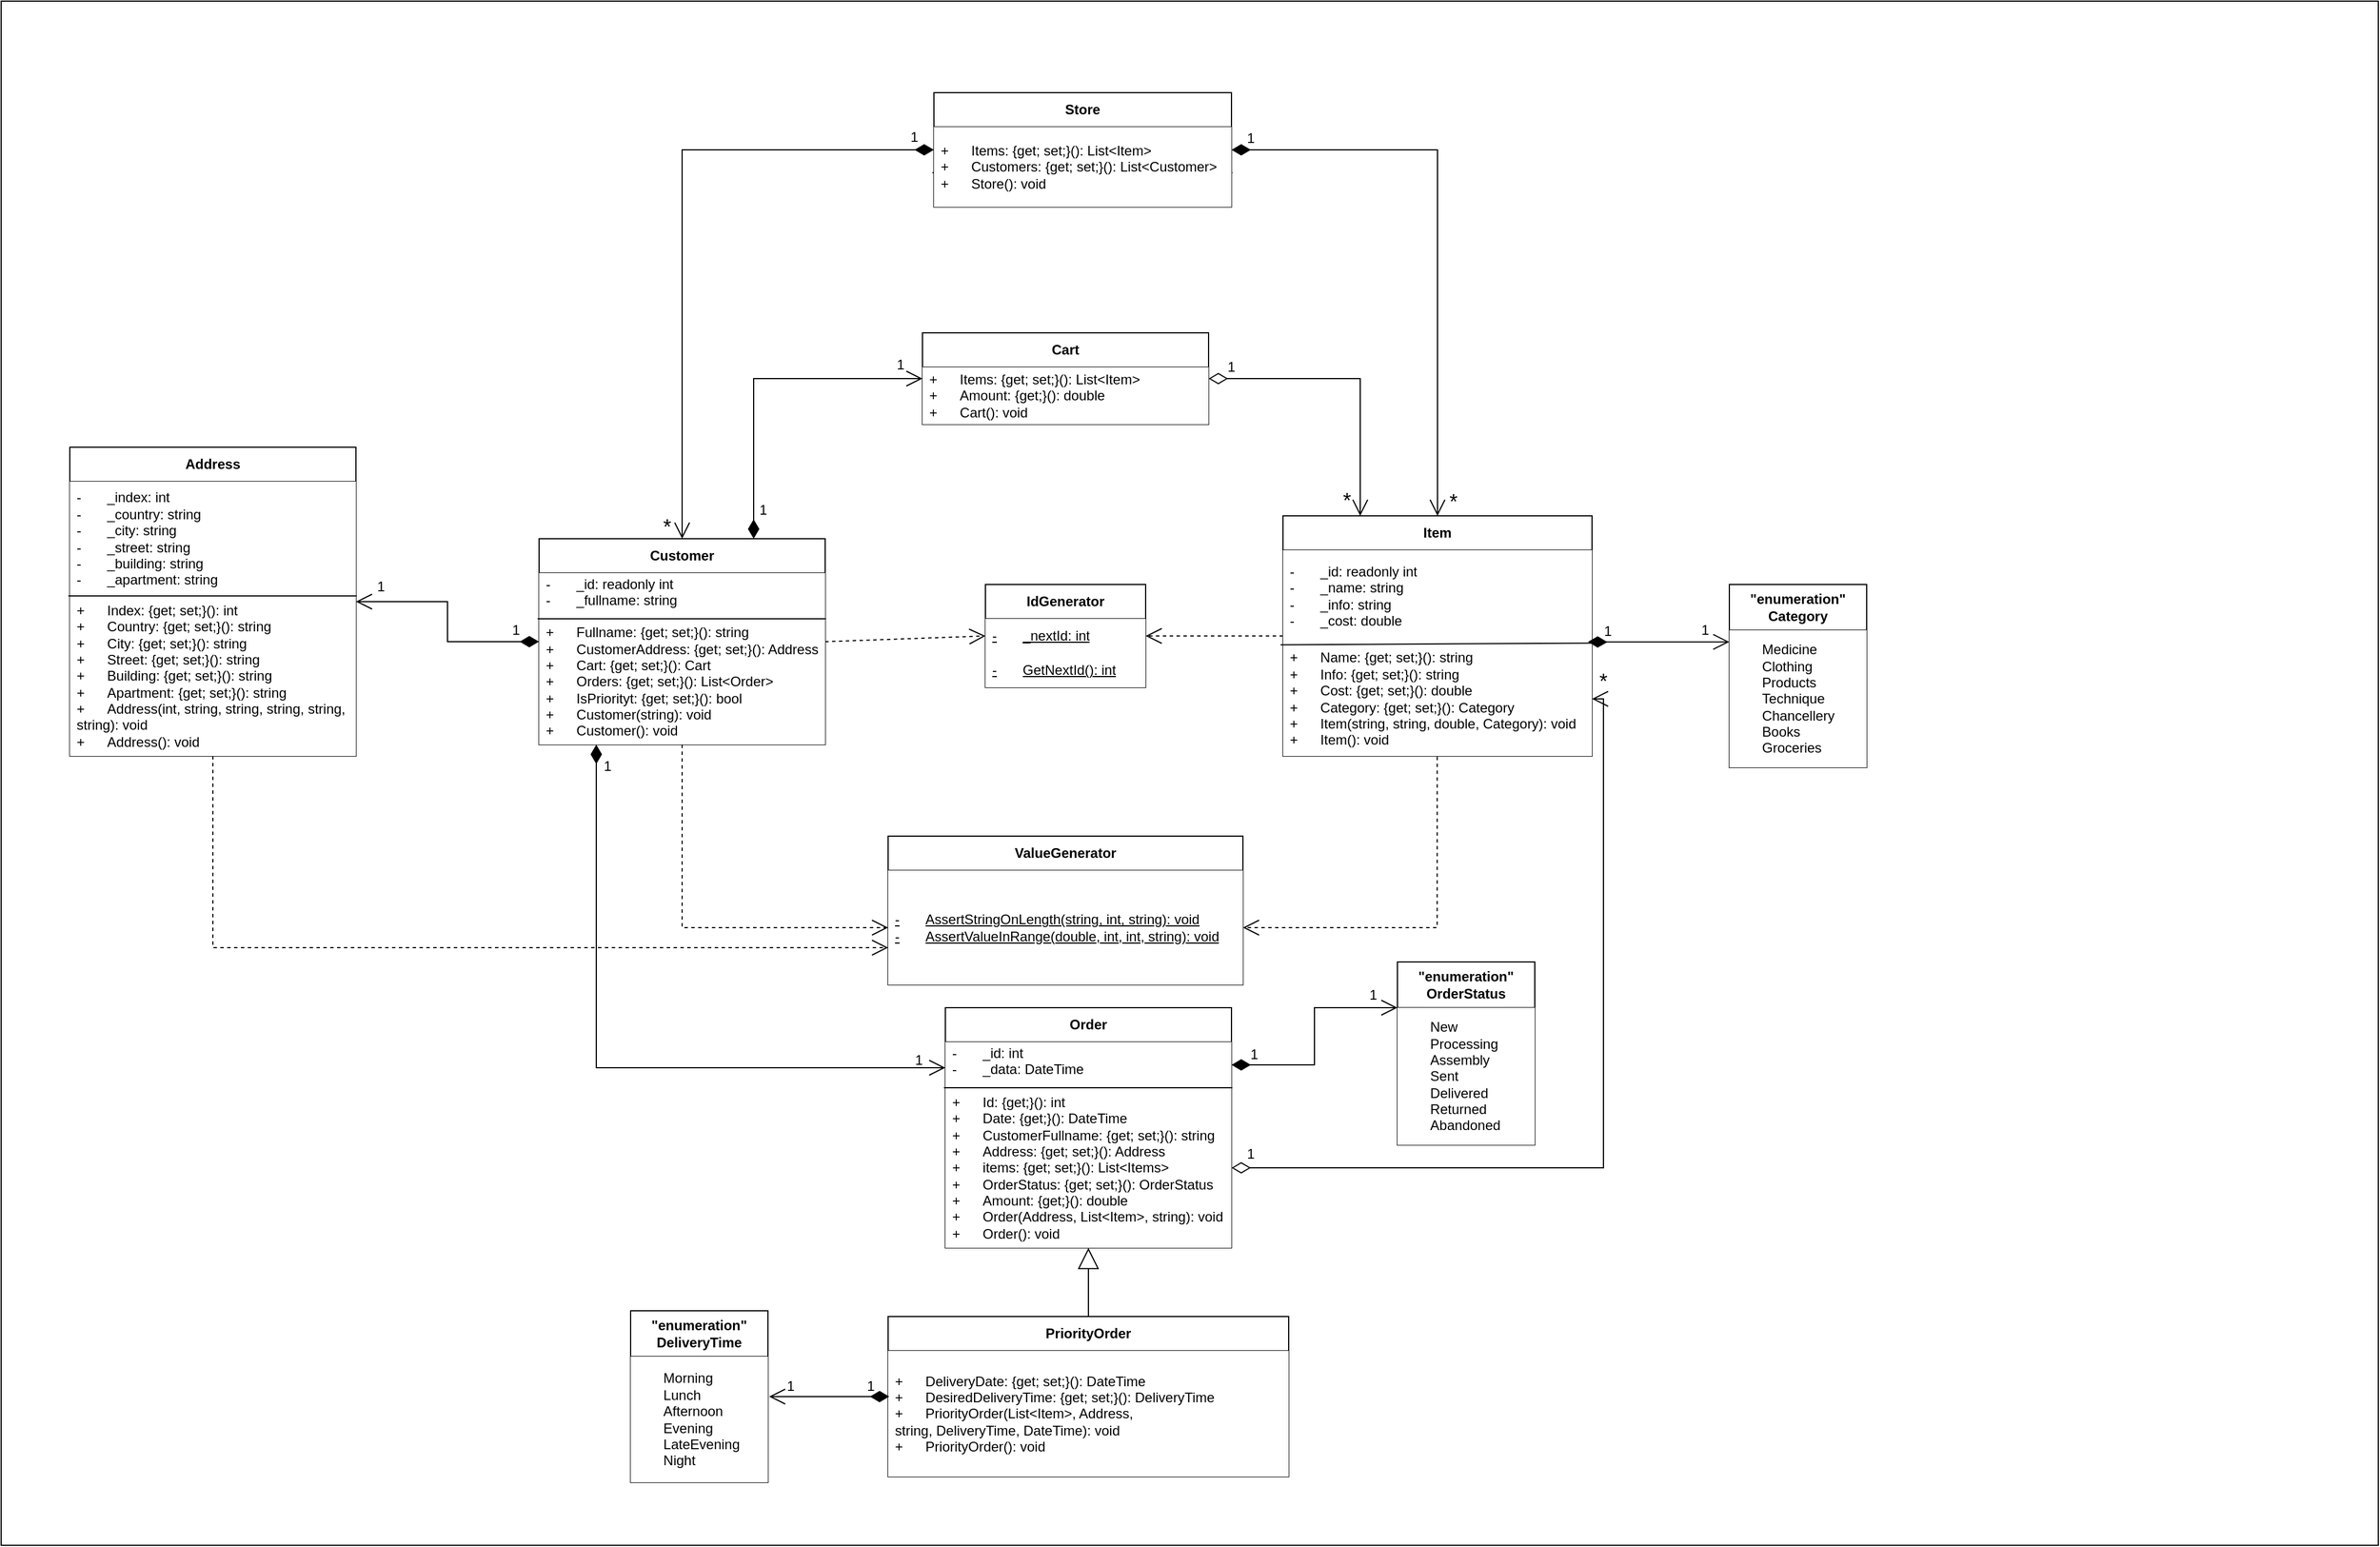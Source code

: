 <mxfile version="24.7.17">
  <diagram name="Страница — 1" id="o-_t8pJsE90R7URq08UV">
    <mxGraphModel dx="2117" dy="1699" grid="1" gridSize="10" guides="1" tooltips="1" connect="1" arrows="1" fold="1" page="1" pageScale="1" pageWidth="827" pageHeight="1169" math="0" shadow="0">
      <root>
        <mxCell id="0" />
        <mxCell id="1" parent="0" />
        <mxCell id="6YOJ4kojDpQFRinvcUPD-1" value="" style="rounded=0;whiteSpace=wrap;html=1;" parent="1" vertex="1">
          <mxGeometry x="-570" y="-330" width="2077" height="1350" as="geometry" />
        </mxCell>
        <mxCell id="3oPCn-MdB-oyABH3MXz9-6" value="&lt;span style=&quot;font-weight: 700;&quot;&gt;Item&lt;/span&gt;" style="swimlane;fontStyle=0;childLayout=stackLayout;horizontal=1;startSize=30;horizontalStack=0;resizeParent=1;resizeParentMax=0;resizeLast=0;collapsible=1;marginBottom=0;whiteSpace=wrap;html=1;" parent="1" vertex="1">
          <mxGeometry x="550" y="120" width="270" height="210" as="geometry">
            <mxRectangle x="510" y="190" width="70" height="30" as="alternateBounds" />
          </mxGeometry>
        </mxCell>
        <mxCell id="3oPCn-MdB-oyABH3MXz9-7" value="-&lt;span style=&quot;white-space: pre;&quot;&gt;&#x9;&lt;/span&gt;_id: readonly int&lt;div&gt;-&lt;span style=&quot;white-space: pre;&quot;&gt;&#x9;&lt;/span&gt;_name: string&lt;/div&gt;&lt;div&gt;-&lt;span style=&quot;white-space: pre;&quot;&gt;&#x9;&lt;/span&gt;_info: string&lt;/div&gt;&lt;div&gt;-&lt;span style=&quot;white-space: pre;&quot;&gt;&#x9;&lt;/span&gt;_cost: double&lt;/div&gt;" style="text;strokeColor=none;fillColor=#FFFFFF;align=left;verticalAlign=middle;spacingLeft=4;spacingRight=4;overflow=hidden;points=[[0,0.5],[1,0.5]];portConstraint=eastwest;rotatable=0;whiteSpace=wrap;html=1;" parent="3oPCn-MdB-oyABH3MXz9-6" vertex="1">
          <mxGeometry y="30" width="270" height="80" as="geometry" />
        </mxCell>
        <mxCell id="3oPCn-MdB-oyABH3MXz9-8" value="+&lt;span style=&quot;white-space: pre;&quot;&gt;&#x9;&lt;/span&gt;Name: {get; set;}(): string&lt;div&gt;+&lt;span style=&quot;white-space: pre;&quot;&gt;&#x9;&lt;/span&gt;Info: {get; set;}(): string&lt;br&gt;&lt;/div&gt;&lt;div&gt;+&lt;span style=&quot;white-space: pre;&quot;&gt;&#x9;&lt;/span&gt;Cost: {get; set;}(): double&lt;br&gt;&lt;/div&gt;&lt;div&gt;+&lt;span style=&quot;white-space: pre;&quot;&gt;&#x9;&lt;/span&gt;Category: {get; set;}(): Category&lt;/div&gt;&lt;div&gt;+&lt;span style=&quot;white-space: pre;&quot;&gt;&#x9;&lt;/span&gt;Item(string&lt;span style=&quot;background-color: initial;&quot;&gt;, string, double, Category): void&lt;/span&gt;&lt;/div&gt;&lt;div&gt;&lt;span style=&quot;background-color: initial;&quot;&gt;+&lt;span style=&quot;white-space: pre;&quot;&gt;&#x9;&lt;/span&gt;Item(): void&lt;/span&gt;&lt;/div&gt;" style="text;strokeColor=none;fillColor=#FFFFFF;align=left;verticalAlign=middle;spacingLeft=4;spacingRight=4;overflow=hidden;points=[[0,0.5],[1,0.5]];portConstraint=eastwest;rotatable=0;whiteSpace=wrap;html=1;" parent="3oPCn-MdB-oyABH3MXz9-6" vertex="1">
          <mxGeometry y="110" width="270" height="100" as="geometry" />
        </mxCell>
        <mxCell id="3oPCn-MdB-oyABH3MXz9-22" value="" style="endArrow=none;html=1;rounded=0;entryX=-0.008;entryY=0.028;entryDx=0;entryDy=0;entryPerimeter=0;exitX=1.002;exitY=0.012;exitDx=0;exitDy=0;exitPerimeter=0;" parent="3oPCn-MdB-oyABH3MXz9-6" source="3oPCn-MdB-oyABH3MXz9-8" target="3oPCn-MdB-oyABH3MXz9-8" edge="1">
          <mxGeometry width="50" height="50" relative="1" as="geometry">
            <mxPoint x="191" y="110" as="sourcePoint" />
            <mxPoint x="410" y="180" as="targetPoint" />
          </mxGeometry>
        </mxCell>
        <mxCell id="3oPCn-MdB-oyABH3MXz9-10" value="&lt;span style=&quot;font-weight: 700;&quot;&gt;Customer&lt;/span&gt;" style="swimlane;fontStyle=0;childLayout=stackLayout;horizontal=1;startSize=30;horizontalStack=0;resizeParent=1;resizeParentMax=0;resizeLast=0;collapsible=1;marginBottom=0;whiteSpace=wrap;html=1;" parent="1" vertex="1">
          <mxGeometry x="-100" y="140" width="250" height="180" as="geometry">
            <mxRectangle x="120" y="200" width="100" height="30" as="alternateBounds" />
          </mxGeometry>
        </mxCell>
        <mxCell id="3oPCn-MdB-oyABH3MXz9-11" value="-&lt;span style=&quot;white-space: pre;&quot;&gt;&#x9;&lt;/span&gt;_id: readonly int&lt;div&gt;-&lt;span style=&quot;white-space: pre;&quot;&gt;&#x9;&lt;/span&gt;_fullname: string&lt;/div&gt;&lt;div&gt;&lt;br&gt;&lt;/div&gt;" style="text;strokeColor=none;fillColor=#FFFFFF;align=left;verticalAlign=middle;spacingLeft=4;spacingRight=4;overflow=hidden;points=[[0,0.5],[1,0.5]];portConstraint=eastwest;rotatable=0;whiteSpace=wrap;html=1;" parent="3oPCn-MdB-oyABH3MXz9-10" vertex="1">
          <mxGeometry y="30" width="250" height="40" as="geometry" />
        </mxCell>
        <mxCell id="3oPCn-MdB-oyABH3MXz9-12" value="+&lt;span style=&quot;white-space: pre;&quot;&gt;&#x9;&lt;/span&gt;Fullname: {get; set;}(): string&lt;br&gt;&lt;div&gt;+&lt;span style=&quot;white-space: pre;&quot;&gt;&#x9;&lt;/span&gt;CustomerAddress: {get; set;}(): Address&lt;br&gt;&lt;/div&gt;&lt;div&gt;+&lt;span style=&quot;white-space: pre;&quot;&gt;&#x9;&lt;/span&gt;Cart: {get; set;}(): Cart&lt;br&gt;&lt;/div&gt;&lt;div&gt;+&lt;span style=&quot;white-space: pre;&quot;&gt;&#x9;&lt;/span&gt;Orders: {get; set;}(): List&amp;lt;Order&amp;gt;&lt;br&gt;&lt;/div&gt;&lt;div&gt;+&lt;span style=&quot;white-space: pre;&quot;&gt;&#x9;&lt;/span&gt;IsPriorityt: {get; set;}(): bool&lt;/div&gt;&lt;div&gt;+&lt;span style=&quot;white-space: pre;&quot;&gt;&#x9;&lt;/span&gt;&lt;span style=&quot;background-color: initial;&quot;&gt;Customer(string): void&lt;/span&gt;&lt;/div&gt;&lt;div&gt;&lt;span style=&quot;background-color: initial;&quot;&gt;+&lt;span style=&quot;white-space: pre;&quot;&gt;&#x9;&lt;/span&gt;&lt;/span&gt;&lt;span style=&quot;background-color: initial;&quot;&gt;Customer(): void&lt;/span&gt;&lt;/div&gt;" style="text;strokeColor=none;fillColor=#FFFFFF;align=left;verticalAlign=middle;spacingLeft=4;spacingRight=4;overflow=hidden;points=[[0,0.5],[1,0.5]];portConstraint=eastwest;rotatable=0;whiteSpace=wrap;html=1;" parent="3oPCn-MdB-oyABH3MXz9-10" vertex="1">
          <mxGeometry y="70" width="250" height="110" as="geometry" />
        </mxCell>
        <mxCell id="3oPCn-MdB-oyABH3MXz9-23" value="" style="endArrow=none;html=1;rounded=0;exitX=-0.005;exitY=1;exitDx=0;exitDy=0;exitPerimeter=0;entryX=1.003;entryY=1;entryDx=0;entryDy=0;entryPerimeter=0;" parent="3oPCn-MdB-oyABH3MXz9-10" source="3oPCn-MdB-oyABH3MXz9-11" target="3oPCn-MdB-oyABH3MXz9-11" edge="1">
          <mxGeometry width="50" height="50" relative="1" as="geometry">
            <mxPoint x="350" y="-20" as="sourcePoint" />
            <mxPoint x="400" y="-70" as="targetPoint" />
            <Array as="points" />
          </mxGeometry>
        </mxCell>
        <mxCell id="3oPCn-MdB-oyABH3MXz9-14" value="&lt;span style=&quot;font-weight: 700;&quot;&gt;IdGenerator&lt;/span&gt;" style="swimlane;fontStyle=0;childLayout=stackLayout;horizontal=1;startSize=30;horizontalStack=0;resizeParent=1;resizeParentMax=0;resizeLast=0;collapsible=1;marginBottom=0;whiteSpace=wrap;html=1;" parent="1" vertex="1">
          <mxGeometry x="290" y="180" width="140" height="90" as="geometry">
            <mxRectangle x="320" y="100" width="110" height="30" as="alternateBounds" />
          </mxGeometry>
        </mxCell>
        <mxCell id="3oPCn-MdB-oyABH3MXz9-15" value="&lt;u&gt;-&lt;span style=&quot;white-space: pre;&quot;&gt;&#x9;&lt;/span&gt;_nextId: int&lt;/u&gt;" style="text;strokeColor=none;fillColor=#FFFFFF;align=left;verticalAlign=middle;spacingLeft=4;spacingRight=4;overflow=hidden;points=[[0,0.5],[1,0.5]];portConstraint=eastwest;rotatable=0;whiteSpace=wrap;html=1;" parent="3oPCn-MdB-oyABH3MXz9-14" vertex="1">
          <mxGeometry y="30" width="140" height="30" as="geometry" />
        </mxCell>
        <mxCell id="3oPCn-MdB-oyABH3MXz9-16" value="&lt;u&gt;-&lt;span style=&quot;white-space: pre;&quot;&gt;&#x9;&lt;/span&gt;GetNextId(): int&lt;/u&gt;" style="text;strokeColor=none;fillColor=#FFFFFF;align=left;verticalAlign=middle;spacingLeft=4;spacingRight=4;overflow=hidden;points=[[0,0.5],[1,0.5]];portConstraint=eastwest;rotatable=0;whiteSpace=wrap;html=1;" parent="3oPCn-MdB-oyABH3MXz9-14" vertex="1">
          <mxGeometry y="60" width="140" height="30" as="geometry" />
        </mxCell>
        <mxCell id="3oPCn-MdB-oyABH3MXz9-18" value="&lt;span style=&quot;font-weight: 700;&quot;&gt;ValueGenerator&lt;/span&gt;" style="swimlane;fontStyle=0;childLayout=stackLayout;horizontal=1;startSize=30;horizontalStack=0;resizeParent=1;resizeParentMax=0;resizeLast=0;collapsible=1;marginBottom=0;whiteSpace=wrap;html=1;" parent="1" vertex="1">
          <mxGeometry x="205" y="400" width="310" height="130" as="geometry">
            <mxRectangle x="310" y="280" width="130" height="30" as="alternateBounds" />
          </mxGeometry>
        </mxCell>
        <mxCell id="3oPCn-MdB-oyABH3MXz9-19" value="&lt;u&gt;-&lt;span style=&quot;white-space: pre;&quot;&gt;&#x9;&lt;/span&gt;AssertStringOnLength(string, int, string): void&lt;/u&gt;&lt;div&gt;&lt;u&gt;-&lt;span style=&quot;white-space: pre;&quot;&gt;&#x9;&lt;/span&gt;&lt;span style=&quot;background-color: initial;&quot;&gt;AssertValueInRange(double, int, int, string): void&lt;/span&gt;&lt;/u&gt;&lt;/div&gt;" style="text;strokeColor=none;fillColor=#FFFFFF;align=left;verticalAlign=middle;spacingLeft=4;spacingRight=4;overflow=hidden;points=[[0,0.5],[1,0.5]];portConstraint=eastwest;rotatable=0;whiteSpace=wrap;html=1;" parent="3oPCn-MdB-oyABH3MXz9-18" vertex="1">
          <mxGeometry y="30" width="310" height="100" as="geometry" />
        </mxCell>
        <mxCell id="qxKyC7N6KKH4LjMp6xyQ-5" value="&lt;span style=&quot;font-weight: 700;&quot;&gt;Address&lt;/span&gt;" style="swimlane;fontStyle=0;childLayout=stackLayout;horizontal=1;startSize=30;horizontalStack=0;resizeParent=1;resizeParentMax=0;resizeLast=0;collapsible=1;marginBottom=0;whiteSpace=wrap;html=1;" parent="1" vertex="1">
          <mxGeometry x="-510" y="60" width="250" height="270" as="geometry">
            <mxRectangle x="120" y="200" width="100" height="30" as="alternateBounds" />
          </mxGeometry>
        </mxCell>
        <mxCell id="qxKyC7N6KKH4LjMp6xyQ-6" value="-&lt;span style=&quot;white-space: pre;&quot;&gt;&#x9;&lt;/span&gt;_index: int&lt;div&gt;-&lt;span style=&quot;white-space: pre;&quot;&gt;&#x9;&lt;/span&gt;_country: string&lt;/div&gt;&lt;div&gt;-&lt;span style=&quot;white-space: pre;&quot;&gt;&#x9;&lt;/span&gt;_city: string&lt;/div&gt;&lt;div&gt;&lt;div&gt;-&lt;span style=&quot;white-space: pre;&quot;&gt;&#x9;&lt;/span&gt;_street: string&lt;/div&gt;&lt;div&gt;-&lt;span style=&quot;white-space: pre;&quot;&gt;&#x9;&lt;/span&gt;_building: string&lt;/div&gt;&lt;/div&gt;&lt;div&gt;-&lt;span style=&quot;white-space: pre;&quot;&gt;&#x9;&lt;/span&gt;_apartment: string&lt;br&gt;&lt;/div&gt;" style="text;strokeColor=none;fillColor=#FFFFFF;align=left;verticalAlign=middle;spacingLeft=4;spacingRight=4;overflow=hidden;points=[[0,0.5],[1,0.5]];portConstraint=eastwest;rotatable=0;whiteSpace=wrap;html=1;" parent="qxKyC7N6KKH4LjMp6xyQ-5" vertex="1">
          <mxGeometry y="30" width="250" height="100" as="geometry" />
        </mxCell>
        <mxCell id="qxKyC7N6KKH4LjMp6xyQ-7" value="+&lt;span style=&quot;white-space: pre;&quot;&gt;&#x9;&lt;/span&gt;Index: {get; set;}(): int&lt;br&gt;&lt;div&gt;+&lt;span style=&quot;white-space: pre;&quot;&gt;&#x9;&lt;/span&gt;Country: {get; set;}(): string&lt;br&gt;&lt;/div&gt;&lt;div&gt;+&lt;span style=&quot;white-space: pre;&quot;&gt;&#x9;&lt;/span&gt;City: {get; set;}(): string&lt;br&gt;&lt;/div&gt;&lt;div&gt;+&lt;span style=&quot;white-space: pre;&quot;&gt;&#x9;&lt;/span&gt;Street: {get; set;}(): string&lt;br&gt;&lt;/div&gt;&lt;div&gt;+&lt;span style=&quot;white-space: pre;&quot;&gt;&#x9;&lt;/span&gt;Building: {get; set;}(): string&lt;br&gt;&lt;/div&gt;&lt;div&gt;+&lt;span style=&quot;white-space: pre;&quot;&gt;&#x9;&lt;/span&gt;Apartment: {get; set;}(): string&lt;br&gt;&lt;/div&gt;&lt;div&gt;+&lt;span style=&quot;white-space: pre;&quot;&gt;&#x9;&lt;/span&gt;&lt;span style=&quot;background-color: initial;&quot;&gt;Address(int, string, string, string, string, string): void&lt;/span&gt;&lt;/div&gt;&lt;div&gt;&lt;span style=&quot;background-color: initial;&quot;&gt;+&lt;span style=&quot;white-space: pre;&quot;&gt;&#x9;&lt;/span&gt;&lt;/span&gt;&lt;span style=&quot;background-color: initial;&quot;&gt;Address(): void&lt;/span&gt;&lt;/div&gt;" style="text;strokeColor=none;fillColor=#FFFFFF;align=left;verticalAlign=middle;spacingLeft=4;spacingRight=4;overflow=hidden;points=[[0,0.5],[1,0.5]];portConstraint=eastwest;rotatable=0;whiteSpace=wrap;html=1;" parent="qxKyC7N6KKH4LjMp6xyQ-5" vertex="1">
          <mxGeometry y="130" width="250" height="140" as="geometry" />
        </mxCell>
        <mxCell id="qxKyC7N6KKH4LjMp6xyQ-8" value="" style="endArrow=none;html=1;rounded=0;exitX=-0.005;exitY=1;exitDx=0;exitDy=0;exitPerimeter=0;entryX=1.003;entryY=1;entryDx=0;entryDy=0;entryPerimeter=0;" parent="qxKyC7N6KKH4LjMp6xyQ-5" source="qxKyC7N6KKH4LjMp6xyQ-6" target="qxKyC7N6KKH4LjMp6xyQ-6" edge="1">
          <mxGeometry width="50" height="50" relative="1" as="geometry">
            <mxPoint x="350" y="-20" as="sourcePoint" />
            <mxPoint x="400" y="-70" as="targetPoint" />
          </mxGeometry>
        </mxCell>
        <mxCell id="qxKyC7N6KKH4LjMp6xyQ-9" value="&lt;span style=&quot;font-weight: 700;&quot;&gt;Store&lt;/span&gt;" style="swimlane;fontStyle=0;childLayout=stackLayout;horizontal=1;startSize=30;horizontalStack=0;resizeParent=1;resizeParentMax=0;resizeLast=0;collapsible=1;marginBottom=0;whiteSpace=wrap;html=1;" parent="1" vertex="1">
          <mxGeometry x="245" y="-250" width="260" height="100" as="geometry">
            <mxRectangle x="120" y="200" width="100" height="30" as="alternateBounds" />
          </mxGeometry>
        </mxCell>
        <mxCell id="qxKyC7N6KKH4LjMp6xyQ-12" value="" style="endArrow=none;html=1;rounded=0;exitX=-0.005;exitY=1;exitDx=0;exitDy=0;exitPerimeter=0;entryX=1.003;entryY=1;entryDx=0;entryDy=0;entryPerimeter=0;" parent="qxKyC7N6KKH4LjMp6xyQ-9" edge="1">
          <mxGeometry width="50" height="50" relative="1" as="geometry">
            <mxPoint x="-1.3" y="70" as="sourcePoint" />
            <mxPoint x="260.78" y="70" as="targetPoint" />
          </mxGeometry>
        </mxCell>
        <mxCell id="qxKyC7N6KKH4LjMp6xyQ-11" value="+&lt;span style=&quot;white-space: pre;&quot;&gt;&#x9;&lt;/span&gt;Items: {get; set;}(): List&amp;lt;Item&amp;gt;&lt;br&gt;&lt;div&gt;+&lt;span style=&quot;white-space: pre;&quot;&gt;&#x9;&lt;/span&gt;Customers: {get; set;}(): List&amp;lt;Customer&amp;gt;&lt;/div&gt;&lt;div&gt;&lt;span style=&quot;background-color: initial;&quot;&gt;+&lt;span style=&quot;white-space: pre;&quot;&gt;&#x9;&lt;/span&gt;&lt;/span&gt;&lt;span style=&quot;background-color: initial;&quot;&gt;Store(): void&lt;/span&gt;&lt;/div&gt;" style="text;strokeColor=none;fillColor=#FFFFFF;align=left;verticalAlign=middle;spacingLeft=4;spacingRight=4;overflow=hidden;points=[[0,0.5],[1,0.5]];portConstraint=eastwest;rotatable=0;whiteSpace=wrap;html=1;" parent="qxKyC7N6KKH4LjMp6xyQ-9" vertex="1">
          <mxGeometry y="30" width="260" height="70" as="geometry" />
        </mxCell>
        <mxCell id="qxKyC7N6KKH4LjMp6xyQ-13" value="&quot;enumeration&quot;&lt;div&gt;Category&lt;/div&gt;" style="swimlane;whiteSpace=wrap;html=1;startSize=40;" parent="1" vertex="1">
          <mxGeometry x="940" y="180" width="120" height="160" as="geometry" />
        </mxCell>
        <mxCell id="qxKyC7N6KKH4LjMp6xyQ-14" value="&lt;div&gt;&lt;span style=&quot;white-space: pre;&quot;&gt;&#x9;&lt;/span&gt;Medicine&lt;/div&gt;&lt;div&gt;&lt;span style=&quot;white-space: pre;&quot;&gt;&#x9;&lt;/span&gt;Clothing&lt;/div&gt;&lt;div&gt;&lt;span style=&quot;white-space: pre;&quot;&gt;&#x9;&lt;/span&gt;Products&lt;/div&gt;&lt;div&gt;&lt;span style=&quot;white-space: pre;&quot;&gt;&#x9;&lt;/span&gt;Technique&lt;/div&gt;&lt;div&gt;&lt;span style=&quot;white-space: pre;&quot;&gt;&#x9;&lt;/span&gt;Chancellery&lt;/div&gt;&lt;div&gt;&lt;span style=&quot;white-space: pre;&quot;&gt;&#x9;&lt;/span&gt;Books&lt;/div&gt;&lt;div&gt;&lt;span style=&quot;white-space: pre;&quot;&gt;&#x9;&lt;/span&gt;Groceries&lt;/div&gt;" style="text;html=1;align=left;verticalAlign=middle;whiteSpace=wrap;rounded=0;fillColor=#FFFFFF;" parent="qxKyC7N6KKH4LjMp6xyQ-13" vertex="1">
          <mxGeometry y="40" width="120" height="120" as="geometry" />
        </mxCell>
        <mxCell id="qxKyC7N6KKH4LjMp6xyQ-15" value="" style="endArrow=open;html=1;endSize=12;startArrow=diamondThin;startSize=14;startFill=1;edgeStyle=orthogonalEdgeStyle;align=left;verticalAlign=bottom;rounded=0;exitX=0.987;exitY=1.002;exitDx=0;exitDy=0;exitPerimeter=0;" parent="1" edge="1">
          <mxGeometry x="-0.781" relative="1" as="geometry">
            <mxPoint x="816.49" y="230.16" as="sourcePoint" />
            <mxPoint x="940" y="230.2" as="targetPoint" />
            <Array as="points">
              <mxPoint x="820" y="230" />
              <mxPoint x="820" y="230" />
            </Array>
            <mxPoint as="offset" />
          </mxGeometry>
        </mxCell>
        <mxCell id="qxKyC7N6KKH4LjMp6xyQ-19" value="" style="endArrow=open;html=1;endSize=12;startArrow=diamondThin;startSize=14;startFill=1;edgeStyle=orthogonalEdgeStyle;align=left;verticalAlign=bottom;rounded=0;entryX=1;entryY=0.5;entryDx=0;entryDy=0;exitX=0;exitY=0.5;exitDx=0;exitDy=0;" parent="1" source="3oPCn-MdB-oyABH3MXz9-10" target="qxKyC7N6KKH4LjMp6xyQ-5" edge="1">
          <mxGeometry x="-0.789" relative="1" as="geometry">
            <mxPoint x="-60" y="250" as="sourcePoint" />
            <mxPoint x="-110" y="320" as="targetPoint" />
            <mxPoint as="offset" />
          </mxGeometry>
        </mxCell>
        <mxCell id="qxKyC7N6KKH4LjMp6xyQ-20" value="" style="endArrow=open;html=1;endSize=12;startArrow=diamondThin;startSize=14;startFill=1;edgeStyle=orthogonalEdgeStyle;align=left;verticalAlign=bottom;rounded=0;entryX=0.5;entryY=0;entryDx=0;entryDy=0;exitX=1;exitY=0.5;exitDx=0;exitDy=0;" parent="1" source="qxKyC7N6KKH4LjMp6xyQ-9" target="3oPCn-MdB-oyABH3MXz9-6" edge="1">
          <mxGeometry x="-0.887" relative="1" as="geometry">
            <mxPoint x="330" y="120" as="sourcePoint" />
            <mxPoint x="490" y="120" as="targetPoint" />
            <mxPoint as="offset" />
          </mxGeometry>
        </mxCell>
        <mxCell id="qxKyC7N6KKH4LjMp6xyQ-21" value="" style="endArrow=open;html=1;endSize=12;startArrow=diamondThin;startSize=14;startFill=1;edgeStyle=orthogonalEdgeStyle;align=left;verticalAlign=bottom;rounded=0;exitX=0;exitY=0.5;exitDx=0;exitDy=0;entryX=0.5;entryY=0;entryDx=0;entryDy=0;" parent="1" source="qxKyC7N6KKH4LjMp6xyQ-9" target="3oPCn-MdB-oyABH3MXz9-10" edge="1">
          <mxGeometry x="-0.865" relative="1" as="geometry">
            <mxPoint x="330" y="120" as="sourcePoint" />
            <mxPoint x="490" y="120" as="targetPoint" />
            <mxPoint as="offset" />
          </mxGeometry>
        </mxCell>
        <mxCell id="sCDpq5XGALguKgtpFbH_-1" value="&lt;span style=&quot;font-weight: 700;&quot;&gt;Cart&lt;/span&gt;" style="swimlane;fontStyle=0;childLayout=stackLayout;horizontal=1;startSize=30;horizontalStack=0;resizeParent=1;resizeParentMax=0;resizeLast=0;collapsible=1;marginBottom=0;whiteSpace=wrap;html=1;" parent="1" vertex="1">
          <mxGeometry x="235" y="-40" width="250" height="80" as="geometry">
            <mxRectangle x="120" y="200" width="100" height="30" as="alternateBounds" />
          </mxGeometry>
        </mxCell>
        <mxCell id="sCDpq5XGALguKgtpFbH_-3" value="+&lt;span style=&quot;white-space: pre;&quot;&gt;&#x9;&lt;/span&gt;Items: {get; set;}(): List&amp;lt;Item&amp;gt;&lt;br&gt;&lt;div&gt;+&lt;span style=&quot;white-space: pre;&quot;&gt;&#x9;&lt;/span&gt;Amount: {get;}(): double&lt;/div&gt;&lt;div&gt;&lt;span style=&quot;background-color: initial;&quot;&gt;+&lt;span style=&quot;white-space: pre;&quot;&gt;&#x9;&lt;/span&gt;&lt;/span&gt;&lt;span style=&quot;background-color: initial;&quot;&gt;Cart(): void&lt;/span&gt;&lt;/div&gt;" style="text;strokeColor=none;fillColor=#FFFFFF;align=left;verticalAlign=middle;spacingLeft=4;spacingRight=4;overflow=hidden;points=[[0,0.5],[1,0.5]];portConstraint=eastwest;rotatable=0;whiteSpace=wrap;html=1;" parent="sCDpq5XGALguKgtpFbH_-1" vertex="1">
          <mxGeometry y="30" width="250" height="50" as="geometry" />
        </mxCell>
        <mxCell id="sCDpq5XGALguKgtpFbH_-5" value="&lt;span style=&quot;font-weight: 700;&quot;&gt;Order&lt;/span&gt;" style="swimlane;fontStyle=0;childLayout=stackLayout;horizontal=1;startSize=30;horizontalStack=0;resizeParent=1;resizeParentMax=0;resizeLast=0;collapsible=1;marginBottom=0;whiteSpace=wrap;html=1;" parent="1" vertex="1">
          <mxGeometry x="255" y="550" width="250" height="210" as="geometry">
            <mxRectangle x="120" y="200" width="100" height="30" as="alternateBounds" />
          </mxGeometry>
        </mxCell>
        <mxCell id="sCDpq5XGALguKgtpFbH_-6" value="-&lt;span style=&quot;white-space: pre;&quot;&gt;&#x9;&lt;/span&gt;_id: int&lt;div&gt;-&lt;span style=&quot;white-space: pre;&quot;&gt;&#x9;&lt;/span&gt;_data: DateTime&lt;/div&gt;&lt;div&gt;&lt;div&gt;&lt;br&gt;&lt;/div&gt;&lt;/div&gt;" style="text;strokeColor=none;fillColor=#FFFFFF;align=left;verticalAlign=middle;spacingLeft=4;spacingRight=4;overflow=hidden;points=[[0,0.5],[1,0.5]];portConstraint=eastwest;rotatable=0;whiteSpace=wrap;html=1;" parent="sCDpq5XGALguKgtpFbH_-5" vertex="1">
          <mxGeometry y="30" width="250" height="40" as="geometry" />
        </mxCell>
        <mxCell id="sCDpq5XGALguKgtpFbH_-7" value="+&lt;span style=&quot;white-space: pre;&quot;&gt;&#x9;&lt;/span&gt;Id: {get;}(): int&lt;br&gt;&lt;div&gt;+&lt;span style=&quot;white-space: pre;&quot;&gt;&#x9;&lt;/span&gt;Date: {get;}(): DateTime&lt;br&gt;&lt;/div&gt;&lt;div&gt;+&lt;span style=&quot;white-space: pre;&quot;&gt;&#x9;&lt;/span&gt;CustomerFullname: {get; set;}(): string&lt;br&gt;&lt;/div&gt;&lt;div&gt;+&lt;span style=&quot;white-space: pre;&quot;&gt;&#x9;&lt;/span&gt;Address: {get; set;}(): Address&lt;br&gt;&lt;/div&gt;&lt;div&gt;+&lt;span style=&quot;white-space: pre;&quot;&gt;&#x9;&lt;/span&gt;items: {get; set;}(): List&amp;lt;Items&amp;gt;&lt;br&gt;&lt;/div&gt;&lt;div&gt;+&lt;span style=&quot;white-space: pre;&quot;&gt;&#x9;&lt;/span&gt;OrderStatus: {get; set;}(): OrderStatus&lt;br&gt;&lt;/div&gt;&lt;div&gt;+&lt;span style=&quot;white-space: pre;&quot;&gt;&#x9;&lt;/span&gt;Amount: {get;}(): double&lt;br&gt;&lt;/div&gt;&lt;div&gt;+&lt;span style=&quot;white-space: pre;&quot;&gt;&#x9;&lt;/span&gt;&lt;span style=&quot;background-color: initial;&quot;&gt;Order(Address, List&amp;lt;Item&amp;gt;, string): void&lt;/span&gt;&lt;/div&gt;&lt;div&gt;&lt;span style=&quot;background-color: initial;&quot;&gt;+&lt;span style=&quot;white-space: pre;&quot;&gt;&#x9;&lt;/span&gt;&lt;/span&gt;&lt;span style=&quot;background-color: initial;&quot;&gt;Order(): void&lt;/span&gt;&lt;/div&gt;" style="text;strokeColor=none;fillColor=#FFFFFF;align=left;verticalAlign=middle;spacingLeft=4;spacingRight=4;overflow=hidden;points=[[0,0.5],[1,0.5]];portConstraint=eastwest;rotatable=0;whiteSpace=wrap;html=1;" parent="sCDpq5XGALguKgtpFbH_-5" vertex="1">
          <mxGeometry y="70" width="250" height="140" as="geometry" />
        </mxCell>
        <mxCell id="sCDpq5XGALguKgtpFbH_-8" value="" style="endArrow=none;html=1;rounded=0;exitX=-0.005;exitY=1;exitDx=0;exitDy=0;exitPerimeter=0;entryX=1.003;entryY=1;entryDx=0;entryDy=0;entryPerimeter=0;" parent="sCDpq5XGALguKgtpFbH_-5" source="sCDpq5XGALguKgtpFbH_-6" target="sCDpq5XGALguKgtpFbH_-6" edge="1">
          <mxGeometry width="50" height="50" relative="1" as="geometry">
            <mxPoint x="350" y="-20" as="sourcePoint" />
            <mxPoint x="400" y="-70" as="targetPoint" />
          </mxGeometry>
        </mxCell>
        <mxCell id="sCDpq5XGALguKgtpFbH_-13" value="&quot;enumeration&quot;&lt;div&gt;OrderStatus&lt;/div&gt;" style="swimlane;whiteSpace=wrap;html=1;startSize=40;" parent="1" vertex="1">
          <mxGeometry x="650" y="510" width="120" height="160" as="geometry" />
        </mxCell>
        <mxCell id="sCDpq5XGALguKgtpFbH_-14" value="&lt;div&gt;&lt;span style=&quot;white-space: pre;&quot;&gt;&#x9;&lt;/span&gt;New&lt;/div&gt;&lt;div&gt;&lt;span style=&quot;white-space: pre;&quot;&gt;&#x9;&lt;/span&gt;Processing&lt;/div&gt;&lt;div&gt;&lt;span style=&quot;white-space: pre;&quot;&gt;&#x9;&lt;/span&gt;Assembly&lt;/div&gt;&lt;div&gt;&lt;span style=&quot;white-space: pre;&quot;&gt;&#x9;&lt;/span&gt;Sent&lt;/div&gt;&lt;div&gt;&lt;span style=&quot;white-space: pre;&quot;&gt;&#x9;&lt;/span&gt;Delivered&lt;/div&gt;&lt;div&gt;&lt;span style=&quot;white-space: pre;&quot;&gt;&#x9;&lt;/span&gt;Returned&lt;/div&gt;&lt;div&gt;&lt;span style=&quot;white-space: pre;&quot;&gt;&#x9;&lt;/span&gt;Abandoned&lt;/div&gt;" style="text;html=1;align=left;verticalAlign=middle;whiteSpace=wrap;rounded=0;fillColor=#FFFFFF;" parent="sCDpq5XGALguKgtpFbH_-13" vertex="1">
          <mxGeometry y="40" width="120" height="120" as="geometry" />
        </mxCell>
        <mxCell id="sCDpq5XGALguKgtpFbH_-15" value="" style="endArrow=open;html=1;endSize=12;startArrow=diamondThin;startSize=14;startFill=1;edgeStyle=orthogonalEdgeStyle;align=left;verticalAlign=bottom;rounded=0;entryX=0;entryY=0.25;entryDx=0;entryDy=0;exitX=1;exitY=0.5;exitDx=0;exitDy=0;" parent="1" source="sCDpq5XGALguKgtpFbH_-6" target="sCDpq5XGALguKgtpFbH_-13" edge="1">
          <mxGeometry x="-1" y="3" relative="1" as="geometry">
            <mxPoint x="-230" y="470" as="sourcePoint" />
            <mxPoint x="30" y="440" as="targetPoint" />
          </mxGeometry>
        </mxCell>
        <mxCell id="sCDpq5XGALguKgtpFbH_-16" value="" style="endArrow=open;html=1;endSize=12;startArrow=diamondThin;startSize=14;startFill=0;edgeStyle=orthogonalEdgeStyle;align=left;verticalAlign=bottom;rounded=0;entryX=1;entryY=0.5;entryDx=0;entryDy=0;exitX=1;exitY=0.5;exitDx=0;exitDy=0;" parent="1" source="sCDpq5XGALguKgtpFbH_-7" target="3oPCn-MdB-oyABH3MXz9-8" edge="1">
          <mxGeometry x="-1" y="3" relative="1" as="geometry">
            <mxPoint x="340" y="440" as="sourcePoint" />
            <mxPoint x="500" y="440" as="targetPoint" />
          </mxGeometry>
        </mxCell>
        <mxCell id="sCDpq5XGALguKgtpFbH_-17" value="" style="endArrow=open;html=1;endSize=12;startArrow=diamondThin;startSize=14;startFill=1;edgeStyle=orthogonalEdgeStyle;align=left;verticalAlign=bottom;rounded=0;entryX=0;entryY=0.5;entryDx=0;entryDy=0;exitX=0.75;exitY=0;exitDx=0;exitDy=0;" parent="1" source="3oPCn-MdB-oyABH3MXz9-10" target="sCDpq5XGALguKgtpFbH_-1" edge="1">
          <mxGeometry x="-0.854" y="-3" relative="1" as="geometry">
            <mxPoint x="110" y="140" as="sourcePoint" />
            <mxPoint x="270" y="140" as="targetPoint" />
            <mxPoint as="offset" />
          </mxGeometry>
        </mxCell>
        <mxCell id="sCDpq5XGALguKgtpFbH_-18" value="" style="endArrow=open;html=1;endSize=12;startArrow=diamondThin;startSize=14;startFill=1;edgeStyle=orthogonalEdgeStyle;align=left;verticalAlign=bottom;rounded=0;exitX=0.2;exitY=1;exitDx=0;exitDy=0;exitPerimeter=0;entryX=0;entryY=0.25;entryDx=0;entryDy=0;" parent="1" source="3oPCn-MdB-oyABH3MXz9-12" target="sCDpq5XGALguKgtpFbH_-5" edge="1">
          <mxGeometry x="-0.927" y="10" relative="1" as="geometry">
            <mxPoint x="110" y="540" as="sourcePoint" />
            <mxPoint x="270" y="540" as="targetPoint" />
            <mxPoint as="offset" />
          </mxGeometry>
        </mxCell>
        <mxCell id="sCDpq5XGALguKgtpFbH_-19" value="" style="endArrow=open;html=1;endSize=12;startArrow=diamondThin;startSize=14;startFill=0;edgeStyle=orthogonalEdgeStyle;align=left;verticalAlign=bottom;rounded=0;exitX=1;exitY=0.5;exitDx=0;exitDy=0;entryX=0.25;entryY=0;entryDx=0;entryDy=0;" parent="1" source="sCDpq5XGALguKgtpFbH_-1" target="3oPCn-MdB-oyABH3MXz9-6" edge="1">
          <mxGeometry x="-1" y="3" relative="1" as="geometry">
            <mxPoint x="460" y="140" as="sourcePoint" />
            <mxPoint x="620" y="120" as="targetPoint" />
          </mxGeometry>
        </mxCell>
        <mxCell id="U4lXwwO2Gz3asMM8r3gg-1" value="" style="endArrow=open;endSize=12;dashed=1;html=1;rounded=0;exitX=0;exitY=0.5;exitDx=0;exitDy=0;entryX=1;entryY=0.5;entryDx=0;entryDy=0;" parent="1" source="3oPCn-MdB-oyABH3MXz9-6" target="3oPCn-MdB-oyABH3MXz9-15" edge="1">
          <mxGeometry width="160" relative="1" as="geometry">
            <mxPoint x="340" y="250" as="sourcePoint" />
            <mxPoint x="500" y="250" as="targetPoint" />
          </mxGeometry>
        </mxCell>
        <mxCell id="U4lXwwO2Gz3asMM8r3gg-2" value="" style="endArrow=open;endSize=12;dashed=1;html=1;rounded=0;entryX=0;entryY=0.5;entryDx=0;entryDy=0;exitX=1;exitY=0.5;exitDx=0;exitDy=0;" parent="1" source="3oPCn-MdB-oyABH3MXz9-10" target="3oPCn-MdB-oyABH3MXz9-15" edge="1">
          <mxGeometry width="160" relative="1" as="geometry">
            <mxPoint x="340" y="250" as="sourcePoint" />
            <mxPoint x="500" y="250" as="targetPoint" />
          </mxGeometry>
        </mxCell>
        <mxCell id="3oPCn-MdB-oyABH3MXz9-38" value="" style="endArrow=open;endSize=12;dashed=1;html=1;rounded=0;entryX=1;entryY=0.5;entryDx=0;entryDy=0;exitX=0.499;exitY=1.006;exitDx=0;exitDy=0;edgeStyle=orthogonalEdgeStyle;exitPerimeter=0;" parent="1" source="3oPCn-MdB-oyABH3MXz9-8" target="3oPCn-MdB-oyABH3MXz9-19" edge="1">
          <mxGeometry width="160" relative="1" as="geometry">
            <mxPoint x="340" y="270" as="sourcePoint" />
            <mxPoint x="500" y="270" as="targetPoint" />
          </mxGeometry>
        </mxCell>
        <mxCell id="3oPCn-MdB-oyABH3MXz9-37" value="" style="endArrow=open;endSize=12;dashed=1;html=1;rounded=0;exitX=0.5;exitY=1;exitDx=0;exitDy=0;edgeStyle=orthogonalEdgeStyle;entryX=0;entryY=0.5;entryDx=0;entryDy=0;" parent="1" source="3oPCn-MdB-oyABH3MXz9-10" target="3oPCn-MdB-oyABH3MXz9-19" edge="1">
          <mxGeometry width="160" relative="1" as="geometry">
            <mxPoint x="340" y="270" as="sourcePoint" />
            <mxPoint x="180" y="480" as="targetPoint" />
            <Array as="points">
              <mxPoint x="25" y="480" />
            </Array>
          </mxGeometry>
        </mxCell>
        <mxCell id="BVP456oVYyBE01FL_EXc-2" value="&lt;div&gt;&lt;br&gt;&lt;/div&gt;&lt;div&gt;&lt;br&gt;&lt;/div&gt;" style="endArrow=open;endSize=12;dashed=1;html=1;rounded=0;exitX=0.5;exitY=1;exitDx=0;exitDy=0;entryX=0;entryY=0.75;entryDx=0;entryDy=0;edgeStyle=orthogonalEdgeStyle;" edge="1" parent="1" source="qxKyC7N6KKH4LjMp6xyQ-5" target="3oPCn-MdB-oyABH3MXz9-18">
          <mxGeometry width="160" relative="1" as="geometry">
            <mxPoint x="-340" y="584" as="sourcePoint" />
            <mxPoint x="-180" y="584" as="targetPoint" />
          </mxGeometry>
        </mxCell>
        <mxCell id="BVP456oVYyBE01FL_EXc-3" value="1" style="text;html=1;align=center;verticalAlign=middle;whiteSpace=wrap;rounded=0;" vertex="1" parent="1">
          <mxGeometry x="-268" y="167" width="60" height="30" as="geometry" />
        </mxCell>
        <mxCell id="BVP456oVYyBE01FL_EXc-5" value="1" style="text;html=1;align=center;verticalAlign=middle;whiteSpace=wrap;rounded=0;" vertex="1" parent="1">
          <mxGeometry x="202" y="581" width="60" height="30" as="geometry" />
        </mxCell>
        <mxCell id="BVP456oVYyBE01FL_EXc-6" value="&lt;font style=&quot;font-size: 18px;&quot;&gt;*&lt;/font&gt;" style="text;html=1;align=center;verticalAlign=middle;whiteSpace=wrap;rounded=0;" vertex="1" parent="1">
          <mxGeometry x="800" y="250" width="60" height="30" as="geometry" />
        </mxCell>
        <mxCell id="BVP456oVYyBE01FL_EXc-7" value="1" style="text;html=1;align=center;verticalAlign=middle;whiteSpace=wrap;rounded=0;" vertex="1" parent="1">
          <mxGeometry x="599" y="524" width="60" height="30" as="geometry" />
        </mxCell>
        <mxCell id="BVP456oVYyBE01FL_EXc-9" value="1" style="text;html=1;align=center;verticalAlign=middle;whiteSpace=wrap;rounded=0;" vertex="1" parent="1">
          <mxGeometry x="889" y="205" width="60" height="30" as="geometry" />
        </mxCell>
        <mxCell id="BVP456oVYyBE01FL_EXc-10" value="1" style="text;html=1;align=center;verticalAlign=middle;whiteSpace=wrap;rounded=0;" vertex="1" parent="1">
          <mxGeometry x="186" y="-27" width="60" height="30" as="geometry" />
        </mxCell>
        <mxCell id="BVP456oVYyBE01FL_EXc-11" value="&lt;font style=&quot;font-size: 18px;&quot;&gt;*&lt;/font&gt;" style="text;html=1;align=center;verticalAlign=middle;whiteSpace=wrap;rounded=0;" vertex="1" parent="1">
          <mxGeometry x="576" y="92" width="60" height="30" as="geometry" />
        </mxCell>
        <mxCell id="BVP456oVYyBE01FL_EXc-12" value="&lt;font style=&quot;font-size: 18px;&quot;&gt;*&lt;/font&gt;" style="text;html=1;align=center;verticalAlign=middle;whiteSpace=wrap;rounded=0;" vertex="1" parent="1">
          <mxGeometry x="669" y="93" width="60" height="30" as="geometry" />
        </mxCell>
        <mxCell id="BVP456oVYyBE01FL_EXc-13" value="&lt;font style=&quot;font-size: 18px;&quot;&gt;*&lt;/font&gt;" style="text;html=1;align=center;verticalAlign=middle;whiteSpace=wrap;rounded=0;" vertex="1" parent="1">
          <mxGeometry x="-18" y="115" width="60" height="30" as="geometry" />
        </mxCell>
        <mxCell id="BVP456oVYyBE01FL_EXc-14" value="&lt;b&gt;PriorityOrder&lt;/b&gt;" style="swimlane;fontStyle=0;childLayout=stackLayout;horizontal=1;startSize=30;horizontalStack=0;resizeParent=1;resizeParentMax=0;resizeLast=0;collapsible=1;marginBottom=0;whiteSpace=wrap;html=1;" vertex="1" parent="1">
          <mxGeometry x="205" y="820" width="350" height="140" as="geometry">
            <mxRectangle x="120" y="200" width="100" height="30" as="alternateBounds" />
          </mxGeometry>
        </mxCell>
        <mxCell id="BVP456oVYyBE01FL_EXc-15" value="+&lt;span style=&quot;white-space: pre;&quot;&gt;&#x9;&lt;/span&gt;DeliveryDate: {get; set;}(): DateTime&lt;br&gt;&lt;div&gt;+&lt;span style=&quot;white-space: pre;&quot;&gt;&#x9;&lt;/span&gt;DesiredDeliveryTime: {get; set;}():&amp;nbsp;DeliveryTime&lt;/div&gt;&lt;div&gt;&lt;span style=&quot;background-color: initial;&quot;&gt;+&lt;span style=&quot;white-space: pre;&quot;&gt;&#x9;&lt;/span&gt;&lt;/span&gt;PriorityOrder&lt;span style=&quot;background-color: initial;&quot;&gt;(List&amp;lt;Item&amp;gt;, Address, string,&amp;nbsp;&lt;/span&gt;&lt;span style=&quot;background-color: initial;&quot;&gt;DeliveryTime,&amp;nbsp;&lt;/span&gt;&lt;span style=&quot;background-color: initial;&quot;&gt;DateTime&lt;/span&gt;&lt;span style=&quot;background-color: initial;&quot;&gt;): void&lt;/span&gt;&lt;/div&gt;&lt;div&gt;&lt;span style=&quot;background-color: initial;&quot;&gt;+&lt;span style=&quot;white-space: pre;&quot;&gt;&#x9;&lt;/span&gt;&lt;/span&gt;PriorityOrder&lt;span style=&quot;background-color: initial;&quot;&gt;(): void&lt;/span&gt;&lt;span style=&quot;background-color: initial;&quot;&gt;&lt;/span&gt;&lt;/div&gt;" style="text;strokeColor=none;fillColor=#FFFFFF;align=left;verticalAlign=middle;spacingLeft=4;spacingRight=4;overflow=hidden;points=[[0,0.5],[1,0.5]];portConstraint=eastwest;rotatable=0;whiteSpace=wrap;html=1;" vertex="1" parent="BVP456oVYyBE01FL_EXc-14">
          <mxGeometry y="30" width="350" height="110" as="geometry" />
        </mxCell>
        <mxCell id="BVP456oVYyBE01FL_EXc-16" value="&quot;enumeration&quot;&lt;div&gt;DeliveryTime&lt;/div&gt;" style="swimlane;whiteSpace=wrap;html=1;startSize=40;" vertex="1" parent="1">
          <mxGeometry x="-20" y="815" width="120" height="150" as="geometry" />
        </mxCell>
        <mxCell id="BVP456oVYyBE01FL_EXc-17" value="&lt;div&gt;&lt;span style=&quot;white-space: pre;&quot;&gt;&#x9;&lt;/span&gt;Morning&lt;/div&gt;&lt;div&gt;&lt;span style=&quot;white-space: pre;&quot;&gt;&#x9;&lt;/span&gt;Lunch&lt;/div&gt;&lt;div&gt;&lt;span style=&quot;white-space: pre;&quot;&gt;&#x9;&lt;/span&gt;Afternoon&lt;/div&gt;&lt;div&gt;&lt;span style=&quot;white-space: pre;&quot;&gt;&#x9;&lt;/span&gt;Evening&lt;/div&gt;&lt;div&gt;&lt;span style=&quot;white-space: pre;&quot;&gt;&#x9;&lt;/span&gt;LateEvening&lt;/div&gt;&lt;div&gt;&lt;span style=&quot;white-space: pre;&quot;&gt;&#x9;&lt;/span&gt;Night&lt;/div&gt;" style="text;html=1;align=left;verticalAlign=middle;whiteSpace=wrap;rounded=0;fillColor=#FFFFFF;" vertex="1" parent="BVP456oVYyBE01FL_EXc-16">
          <mxGeometry y="40" width="120" height="110" as="geometry" />
        </mxCell>
        <mxCell id="BVP456oVYyBE01FL_EXc-18" value="&lt;div&gt;&lt;br&gt;&lt;/div&gt;&lt;div&gt;&lt;br&gt;&lt;/div&gt;" style="endArrow=block;endSize=16;endFill=0;html=1;rounded=0;entryX=0.5;entryY=1;entryDx=0;entryDy=0;exitX=0.5;exitY=0;exitDx=0;exitDy=0;" edge="1" parent="1" source="BVP456oVYyBE01FL_EXc-14" target="sCDpq5XGALguKgtpFbH_-5">
          <mxGeometry width="160" relative="1" as="geometry">
            <mxPoint x="30" y="840" as="sourcePoint" />
            <mxPoint x="190" y="840" as="targetPoint" />
          </mxGeometry>
        </mxCell>
        <mxCell id="BVP456oVYyBE01FL_EXc-19" value="" style="endArrow=open;html=1;endSize=12;startArrow=diamondThin;startSize=14;startFill=1;edgeStyle=orthogonalEdgeStyle;align=left;verticalAlign=bottom;rounded=0;exitX=0;exitY=0.5;exitDx=0;exitDy=0;entryX=1;entryY=0.5;entryDx=0;entryDy=0;" edge="1" parent="1">
          <mxGeometry x="-0.714" relative="1" as="geometry">
            <mxPoint x="206" y="890" as="sourcePoint" />
            <mxPoint x="101" y="890" as="targetPoint" />
            <mxPoint as="offset" />
          </mxGeometry>
        </mxCell>
        <mxCell id="BVP456oVYyBE01FL_EXc-20" value="1" style="text;html=1;align=center;verticalAlign=middle;whiteSpace=wrap;rounded=0;" vertex="1" parent="1">
          <mxGeometry x="90" y="866" width="60" height="30" as="geometry" />
        </mxCell>
        <mxCell id="BVP456oVYyBE01FL_EXc-21" value="1" style="text;html=1;align=center;verticalAlign=middle;whiteSpace=wrap;rounded=0;" vertex="1" parent="1">
          <mxGeometry x="160" y="866" width="60" height="30" as="geometry" />
        </mxCell>
        <mxCell id="BVP456oVYyBE01FL_EXc-25" value="1" style="text;html=1;align=center;verticalAlign=middle;whiteSpace=wrap;rounded=0;" vertex="1" parent="1">
          <mxGeometry x="-150" y="205" width="60" height="30" as="geometry" />
        </mxCell>
        <mxCell id="BVP456oVYyBE01FL_EXc-26" value="1" style="text;html=1;align=center;verticalAlign=middle;whiteSpace=wrap;rounded=0;" vertex="1" parent="1">
          <mxGeometry x="66" y="100" width="60" height="30" as="geometry" />
        </mxCell>
        <mxCell id="BVP456oVYyBE01FL_EXc-27" value="1" style="text;html=1;align=center;verticalAlign=middle;whiteSpace=wrap;rounded=0;" vertex="1" parent="1">
          <mxGeometry x="198" y="-226" width="60" height="30" as="geometry" />
        </mxCell>
        <mxCell id="BVP456oVYyBE01FL_EXc-28" value="1" style="text;html=1;align=center;verticalAlign=middle;whiteSpace=wrap;rounded=0;" vertex="1" parent="1">
          <mxGeometry x="492" y="-225" width="60" height="30" as="geometry" />
        </mxCell>
        <mxCell id="BVP456oVYyBE01FL_EXc-29" value="1" style="text;html=1;align=center;verticalAlign=middle;whiteSpace=wrap;rounded=0;" vertex="1" parent="1">
          <mxGeometry x="475" y="-25" width="60" height="30" as="geometry" />
        </mxCell>
        <mxCell id="BVP456oVYyBE01FL_EXc-31" value="1" style="text;html=1;align=center;verticalAlign=middle;whiteSpace=wrap;rounded=0;" vertex="1" parent="1">
          <mxGeometry x="804" y="206" width="60" height="30" as="geometry" />
        </mxCell>
        <mxCell id="BVP456oVYyBE01FL_EXc-32" value="1" style="text;html=1;align=center;verticalAlign=middle;whiteSpace=wrap;rounded=0;" vertex="1" parent="1">
          <mxGeometry x="495" y="576" width="60" height="30" as="geometry" />
        </mxCell>
        <mxCell id="BVP456oVYyBE01FL_EXc-33" value="1" style="text;html=1;align=center;verticalAlign=middle;whiteSpace=wrap;rounded=0;" vertex="1" parent="1">
          <mxGeometry x="492" y="663" width="60" height="30" as="geometry" />
        </mxCell>
        <mxCell id="BVP456oVYyBE01FL_EXc-34" value="1" style="text;html=1;align=center;verticalAlign=middle;whiteSpace=wrap;rounded=0;" vertex="1" parent="1">
          <mxGeometry x="-70" y="324" width="60" height="30" as="geometry" />
        </mxCell>
      </root>
    </mxGraphModel>
  </diagram>
</mxfile>
